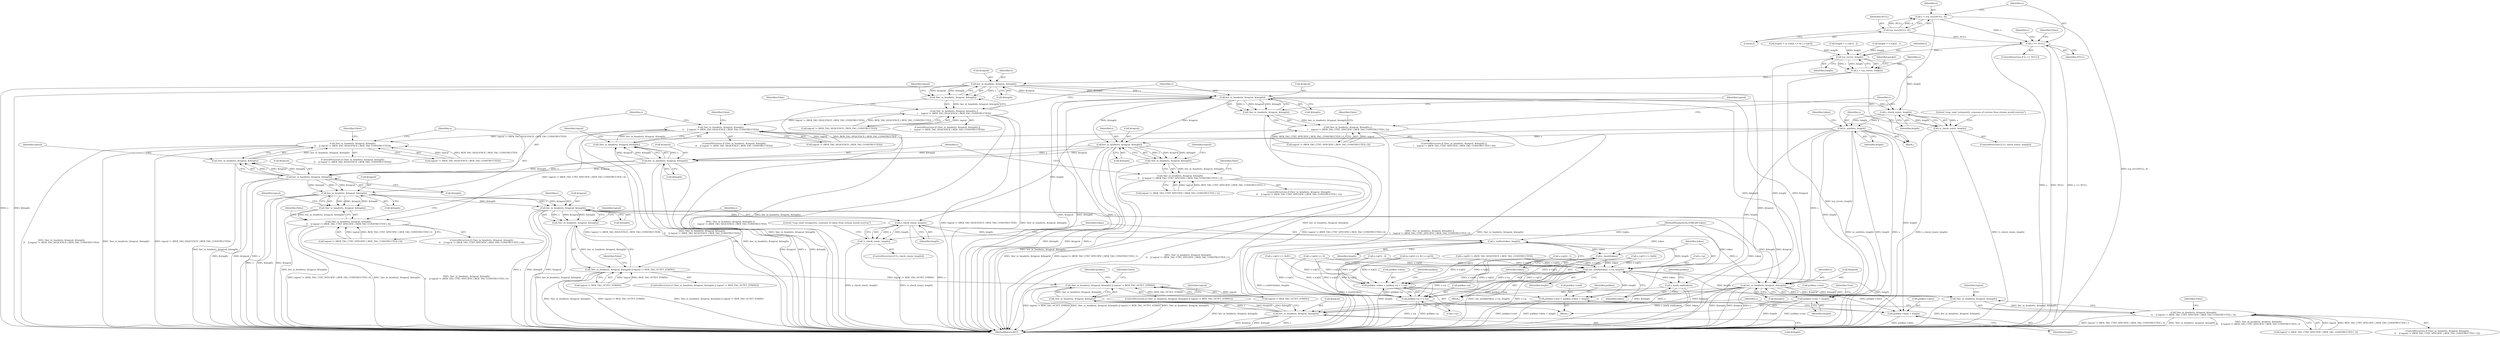 digraph "0_rdesktop_4dca546d04321a610c1835010b5dad85163b65e1_2@API" {
"1000108" [label="(Call,s = tcp_recv(NULL, 4))"];
"1000110" [label="(Call,tcp_recv(NULL, 4))"];
"1000114" [label="(Call,s == NULL)"];
"1000205" [label="(Call,tcp_recv(s, length))"];
"1000203" [label="(Call,s = tcp_recv(s, length))"];
"1000215" [label="(Call,ber_in_header(s, &tagval, &length))"];
"1000214" [label="(Call,!ber_in_header(s, &tagval, &length))"];
"1000213" [label="(Call,!ber_in_header(s, &tagval, &length) ||\n\t    tagval != (BER_TAG_SEQUENCE | BER_TAG_CONSTRUCTED))"];
"1000281" [label="(Call,!ber_in_header(s, &tagval, &length)\n\t\t    || tagval != (BER_TAG_SEQUENCE | BER_TAG_CONSTRUCTED))"];
"1000297" [label="(Call,!ber_in_header(s, &tagval, &length)\n\t\t    || tagval != (BER_TAG_SEQUENCE | BER_TAG_CONSTRUCTED))"];
"1000231" [label="(Call,ber_in_header(s, &tagval, &length))"];
"1000230" [label="(Call,!ber_in_header(s, &tagval, &length))"];
"1000229" [label="(Call,!ber_in_header(s, &tagval, &length) ||\n \t    tagval != (BER_TAG_CTXT_SPECIFIC | BER_TAG_CONSTRUCTED | 0))"];
"1000313" [label="(Call,!ber_in_header(s, &tagval, &length)\n\t\t    || tagval != (BER_TAG_CTXT_SPECIFIC | BER_TAG_CONSTRUCTED | 0))"];
"1000248" [label="(Call,s_check_rem(s, length))"];
"1000247" [label="(Call,!s_check_rem(s, length))"];
"1000256" [label="(Call,in_uint8s(s, length))"];
"1000265" [label="(Call,ber_in_header(s, &tagval, &length))"];
"1000264" [label="(Call,!ber_in_header(s, &tagval, &length))"];
"1000263" [label="(Call,!ber_in_header(s, &tagval, &length)\n\t\t    || tagval != (BER_TAG_CTXT_SPECIFIC | BER_TAG_CONSTRUCTED | 1))"];
"1000283" [label="(Call,ber_in_header(s, &tagval, &length))"];
"1000282" [label="(Call,!ber_in_header(s, &tagval, &length))"];
"1000299" [label="(Call,ber_in_header(s, &tagval, &length))"];
"1000298" [label="(Call,!ber_in_header(s, &tagval, &length))"];
"1000315" [label="(Call,ber_in_header(s, &tagval, &length))"];
"1000314" [label="(Call,!ber_in_header(s, &tagval, &length))"];
"1000333" [label="(Call,ber_in_header(s, &tagval, &length))"];
"1000332" [label="(Call,!ber_in_header(s, &tagval, &length))"];
"1000331" [label="(Call,!ber_in_header(s, &tagval, &length) || tagval != BER_TAG_OCTET_STRING)"];
"1000389" [label="(Call,!ber_in_header(s, &tagval, &length) || tagval != BER_TAG_OCTET_STRING)"];
"1000346" [label="(Call,s_check_rem(s, length))"];
"1000345" [label="(Call,!s_check_rem(s, length))"];
"1000354" [label="(Call,s_realloc(token, length))"];
"1000357" [label="(Call,s_reset(token))"];
"1000359" [label="(Call,out_uint8p(token, s->p, length))"];
"1000365" [label="(Call,s_mark_end(token))"];
"1000402" [label="(Call,pubkey->data = pubkey->p = s->p)"];
"1000413" [label="(Call,pubkey->end = pubkey->data + length)"];
"1000417" [label="(Call,pubkey->data + length)"];
"1000406" [label="(Call,pubkey->p = s->p)"];
"1000422" [label="(Call,pubkey->size = length)"];
"1000373" [label="(Call,ber_in_header(s, &tagval, &length))"];
"1000372" [label="(Call,!ber_in_header(s, &tagval, &length))"];
"1000371" [label="(Call,!ber_in_header(s, &tagval, &length)\n\t\t    || tagval != (BER_TAG_CTXT_SPECIFIC | BER_TAG_CONSTRUCTED | 3))"];
"1000391" [label="(Call,ber_in_header(s, &tagval, &length))"];
"1000390" [label="(Call,!ber_in_header(s, &tagval, &length))"];
"1000123" [label="(Identifier,s)"];
"1000167" [label="(Call,length = s->p[2] - 1)"];
"1000213" [label="(Call,!ber_in_header(s, &tagval, &length) ||\n\t    tagval != (BER_TAG_SEQUENCE | BER_TAG_CONSTRUCTED))"];
"1000169" [label="(Call,s->p[2] - 1)"];
"1000296" [label="(ControlStructure,if (!ber_in_header(s, &tagval, &length)\n\t\t    || tagval != (BER_TAG_SEQUENCE | BER_TAG_CONSTRUCTED)))"];
"1000343" [label="(Identifier,False)"];
"1000101" [label="(MethodParameterIn,STREAM token)"];
"1000340" [label="(Identifier,tagval)"];
"1000366" [label="(Identifier,token)"];
"1000311" [label="(Identifier,False)"];
"1000272" [label="(Identifier,tagval)"];
"1000404" [label="(Identifier,pubkey)"];
"1000410" [label="(Call,s->p)"];
"1000206" [label="(Identifier,s)"];
"1000187" [label="(Call,(s->p[2] << 8) | s->p[3])"];
"1000345" [label="(Call,!s_check_rem(s, length))"];
"1000110" [label="(Call,tcp_recv(NULL, 4))"];
"1000417" [label="(Call,pubkey->data + length)"];
"1000319" [label="(Call,&length)"];
"1000230" [label="(Call,!ber_in_header(s, &tagval, &length))"];
"1000212" [label="(ControlStructure,if (!ber_in_header(s, &tagval, &length) ||\n\t    tagval != (BER_TAG_SEQUENCE | BER_TAG_CONSTRUCTED)))"];
"1000185" [label="(Call,length = (s->p[2] << 8) | s->p[3])"];
"1000330" [label="(ControlStructure,if (!ber_in_header(s, &tagval, &length) || tagval != BER_TAG_OCTET_STRING))"];
"1000351" [label="(Literal,\"cssp_read_tsrequest(), consume of token from stream would overrun\")"];
"1000407" [label="(Call,pubkey->p)"];
"1000287" [label="(Call,&length)"];
"1000334" [label="(Identifier,s)"];
"1000371" [label="(Call,!ber_in_header(s, &tagval, &length)\n\t\t    || tagval != (BER_TAG_CTXT_SPECIFIC | BER_TAG_CONSTRUCTED | 3))"];
"1000406" [label="(Call,pubkey->p = s->p)"];
"1000348" [label="(Identifier,length)"];
"1000317" [label="(Call,&tagval)"];
"1000178" [label="(Call,s->p[1] == 0x82)"];
"1000373" [label="(Call,ber_in_header(s, &tagval, &length))"];
"1000335" [label="(Call,&tagval)"];
"1000263" [label="(Call,!ber_in_header(s, &tagval, &length)\n\t\t    || tagval != (BER_TAG_CTXT_SPECIFIC | BER_TAG_CONSTRUCTED | 1))"];
"1000207" [label="(Identifier,length)"];
"1000281" [label="(Call,!ber_in_header(s, &tagval, &length)\n\t\t    || tagval != (BER_TAG_SEQUENCE | BER_TAG_CONSTRUCTED))"];
"1000280" [label="(ControlStructure,if (!ber_in_header(s, &tagval, &length)\n\t\t    || tagval != (BER_TAG_SEQUENCE | BER_TAG_CONSTRUCTED)))"];
"1000306" [label="(Identifier,tagval)"];
"1000393" [label="(Call,&tagval)"];
"1000413" [label="(Call,pubkey->end = pubkey->data + length)"];
"1000395" [label="(Call,&length)"];
"1000391" [label="(Call,ber_in_header(s, &tagval, &length))"];
"1000221" [label="(Call,tagval != (BER_TAG_SEQUENCE | BER_TAG_CONSTRUCTED))"];
"1000298" [label="(Call,!ber_in_header(s, &tagval, &length))"];
"1000285" [label="(Call,&tagval)"];
"1000120" [label="(Call,s->p[0] != (BER_TAG_SEQUENCE | BER_TAG_CONSTRUCTED))"];
"1000337" [label="(Call,&length)"];
"1000357" [label="(Call,s_reset(token))"];
"1000231" [label="(Call,ber_in_header(s, &tagval, &length))"];
"1000322" [label="(Identifier,tagval)"];
"1000426" [label="(Identifier,length)"];
"1000217" [label="(Call,&tagval)"];
"1000247" [label="(Call,!s_check_rem(s, length))"];
"1000339" [label="(Call,tagval != BER_TAG_OCTET_STRING)"];
"1000402" [label="(Call,pubkey->data = pubkey->p = s->p)"];
"1000421" [label="(Identifier,length)"];
"1000250" [label="(Identifier,length)"];
"1000354" [label="(Call,s_realloc(token, length))"];
"1000271" [label="(Call,tagval != (BER_TAG_CTXT_SPECIFIC | BER_TAG_CONSTRUCTED | 1))"];
"1000299" [label="(Call,ber_in_header(s, &tagval, &length))"];
"1000265" [label="(Call,ber_in_header(s, &tagval, &length))"];
"1000415" [label="(Identifier,pubkey)"];
"1000316" [label="(Identifier,s)"];
"1000305" [label="(Call,tagval != (BER_TAG_SEQUENCE | BER_TAG_CONSTRUCTED))"];
"1000229" [label="(Call,!ber_in_header(s, &tagval, &length) ||\n \t    tagval != (BER_TAG_CTXT_SPECIFIC | BER_TAG_CONSTRUCTED | 0))"];
"1000403" [label="(Call,pubkey->data)"];
"1000398" [label="(Identifier,tagval)"];
"1000215" [label="(Call,ber_in_header(s, &tagval, &length))"];
"1000248" [label="(Call,s_check_rem(s, length))"];
"1000314" [label="(Call,!ber_in_header(s, &tagval, &length))"];
"1000108" [label="(Call,s = tcp_recv(NULL, 4))"];
"1000295" [label="(Identifier,False)"];
"1000344" [label="(ControlStructure,if (!s_check_rem(s, length)))"];
"1000232" [label="(Identifier,s)"];
"1000370" [label="(ControlStructure,if (!ber_in_header(s, &tagval, &length)\n\t\t    || tagval != (BER_TAG_CTXT_SPECIFIC | BER_TAG_CONSTRUCTED | 3)))"];
"1000266" [label="(Identifier,s)"];
"1000267" [label="(Call,&tagval)"];
"1000261" [label="(Block,)"];
"1000346" [label="(Call,s_check_rem(s, length))"];
"1000356" [label="(Identifier,length)"];
"1000269" [label="(Call,&length)"];
"1000233" [label="(Call,&tagval)"];
"1000103" [label="(Block,)"];
"1000151" [label="(Call,s->p[1] - 2)"];
"1000237" [label="(Call,tagval != (BER_TAG_CTXT_SPECIFIC | BER_TAG_CONSTRUCTED | 0))"];
"1000423" [label="(Call,pubkey->size)"];
"1000118" [label="(Identifier,False)"];
"1000374" [label="(Identifier,s)"];
"1000377" [label="(Call,&length)"];
"1000262" [label="(ControlStructure,if (!ber_in_header(s, &tagval, &length)\n\t\t    || tagval != (BER_TAG_CTXT_SPECIFIC | BER_TAG_CONSTRUCTED | 1)))"];
"1000257" [label="(Identifier,s)"];
"1000303" [label="(Call,&length)"];
"1000333" [label="(Call,ber_in_header(s, &tagval, &length))"];
"1000392" [label="(Identifier,s)"];
"1000418" [label="(Call,pubkey->data)"];
"1000114" [label="(Call,s == NULL)"];
"1000209" [label="(Identifier,packet)"];
"1000359" [label="(Call,out_uint8p(token, s->p, length))"];
"1000109" [label="(Identifier,s)"];
"1000113" [label="(ControlStructure,if (s == NULL))"];
"1000390" [label="(Call,!ber_in_header(s, &tagval, &length))"];
"1000365" [label="(Call,s_mark_end(token))"];
"1000347" [label="(Identifier,s)"];
"1000379" [label="(Call,tagval != (BER_TAG_CTXT_SPECIFIC | BER_TAG_CONSTRUCTED | 3))"];
"1000246" [label="(ControlStructure,if (!s_check_rem(s, length)))"];
"1000422" [label="(Call,pubkey->size = length)"];
"1000372" [label="(Call,!ber_in_header(s, &tagval, &length))"];
"1000388" [label="(ControlStructure,if (!ber_in_header(s, &tagval, &length) || tagval != BER_TAG_OCTET_STRING))"];
"1000253" [label="(Literal,\"cssp_read_tsrequest(), consume of version from stream would overrun\")"];
"1000238" [label="(Identifier,tagval)"];
"1000290" [label="(Identifier,tagval)"];
"1000429" [label="(MethodReturn,RET)"];
"1000264" [label="(Call,!ber_in_header(s, &tagval, &length))"];
"1000297" [label="(Call,!ber_in_header(s, &tagval, &length)\n\t\t    || tagval != (BER_TAG_SEQUENCE | BER_TAG_CONSTRUCTED))"];
"1000112" [label="(Literal,4)"];
"1000205" [label="(Call,tcp_recv(s, length))"];
"1000116" [label="(Identifier,NULL)"];
"1000380" [label="(Identifier,tagval)"];
"1000360" [label="(Identifier,token)"];
"1000204" [label="(Identifier,s)"];
"1000361" [label="(Call,s->p)"];
"1000249" [label="(Identifier,s)"];
"1000235" [label="(Call,&length)"];
"1000401" [label="(Identifier,False)"];
"1000289" [label="(Call,tagval != (BER_TAG_SEQUENCE | BER_TAG_CONSTRUCTED))"];
"1000389" [label="(Call,!ber_in_header(s, &tagval, &length) || tagval != BER_TAG_OCTET_STRING)"];
"1000315" [label="(Call,ber_in_header(s, &tagval, &length))"];
"1000284" [label="(Identifier,s)"];
"1000256" [label="(Call,in_uint8s(s, length))"];
"1000111" [label="(Identifier,NULL)"];
"1000301" [label="(Call,&tagval)"];
"1000203" [label="(Call,s = tcp_recv(s, length))"];
"1000219" [label="(Call,&length)"];
"1000283" [label="(Call,ber_in_header(s, &tagval, &length))"];
"1000332" [label="(Call,!ber_in_header(s, &tagval, &length))"];
"1000375" [label="(Call,&tagval)"];
"1000369" [label="(Block,)"];
"1000214" [label="(Call,!ber_in_header(s, &tagval, &length))"];
"1000313" [label="(Call,!ber_in_header(s, &tagval, &length)\n\t\t    || tagval != (BER_TAG_CTXT_SPECIFIC | BER_TAG_CONSTRUCTED | 0))"];
"1000364" [label="(Identifier,length)"];
"1000115" [label="(Identifier,s)"];
"1000368" [label="(Identifier,pubkey)"];
"1000321" [label="(Call,tagval != (BER_TAG_CTXT_SPECIFIC | BER_TAG_CONSTRUCTED | 0))"];
"1000160" [label="(Call,s->p[1] == 0x81)"];
"1000279" [label="(Identifier,False)"];
"1000358" [label="(Identifier,token)"];
"1000329" [label="(Identifier,False)"];
"1000397" [label="(Call,tagval != BER_TAG_OCTET_STRING)"];
"1000188" [label="(Call,s->p[2] << 8)"];
"1000414" [label="(Call,pubkey->end)"];
"1000222" [label="(Identifier,tagval)"];
"1000355" [label="(Identifier,token)"];
"1000282" [label="(Call,!ber_in_header(s, &tagval, &length))"];
"1000428" [label="(Identifier,True)"];
"1000228" [label="(ControlStructure,if (!ber_in_header(s, &tagval, &length) ||\n \t    tagval != (BER_TAG_CTXT_SPECIFIC | BER_TAG_CONSTRUCTED | 0)))"];
"1000258" [label="(Identifier,length)"];
"1000149" [label="(Call,length = s->p[1] - 2)"];
"1000331" [label="(Call,!ber_in_header(s, &tagval, &length) || tagval != BER_TAG_OCTET_STRING)"];
"1000387" [label="(Identifier,False)"];
"1000245" [label="(Identifier,False)"];
"1000312" [label="(ControlStructure,if (!ber_in_header(s, &tagval, &length)\n\t\t    || tagval != (BER_TAG_CTXT_SPECIFIC | BER_TAG_CONSTRUCTED | 0)))"];
"1000300" [label="(Identifier,s)"];
"1000260" [label="(Identifier,token)"];
"1000424" [label="(Identifier,pubkey)"];
"1000227" [label="(Identifier,False)"];
"1000216" [label="(Identifier,s)"];
"1000108" -> "1000103"  [label="AST: "];
"1000108" -> "1000110"  [label="CFG: "];
"1000109" -> "1000108"  [label="AST: "];
"1000110" -> "1000108"  [label="AST: "];
"1000115" -> "1000108"  [label="CFG: "];
"1000108" -> "1000429"  [label="DDG: tcp_recv(NULL, 4)"];
"1000110" -> "1000108"  [label="DDG: NULL"];
"1000110" -> "1000108"  [label="DDG: 4"];
"1000108" -> "1000114"  [label="DDG: s"];
"1000110" -> "1000112"  [label="CFG: "];
"1000111" -> "1000110"  [label="AST: "];
"1000112" -> "1000110"  [label="AST: "];
"1000110" -> "1000114"  [label="DDG: NULL"];
"1000114" -> "1000113"  [label="AST: "];
"1000114" -> "1000116"  [label="CFG: "];
"1000115" -> "1000114"  [label="AST: "];
"1000116" -> "1000114"  [label="AST: "];
"1000118" -> "1000114"  [label="CFG: "];
"1000123" -> "1000114"  [label="CFG: "];
"1000114" -> "1000429"  [label="DDG: s == NULL"];
"1000114" -> "1000429"  [label="DDG: s"];
"1000114" -> "1000429"  [label="DDG: NULL"];
"1000114" -> "1000205"  [label="DDG: s"];
"1000205" -> "1000203"  [label="AST: "];
"1000205" -> "1000207"  [label="CFG: "];
"1000206" -> "1000205"  [label="AST: "];
"1000207" -> "1000205"  [label="AST: "];
"1000203" -> "1000205"  [label="CFG: "];
"1000205" -> "1000429"  [label="DDG: length"];
"1000205" -> "1000203"  [label="DDG: s"];
"1000205" -> "1000203"  [label="DDG: length"];
"1000149" -> "1000205"  [label="DDG: length"];
"1000167" -> "1000205"  [label="DDG: length"];
"1000185" -> "1000205"  [label="DDG: length"];
"1000205" -> "1000248"  [label="DDG: length"];
"1000203" -> "1000103"  [label="AST: "];
"1000204" -> "1000203"  [label="AST: "];
"1000209" -> "1000203"  [label="CFG: "];
"1000203" -> "1000429"  [label="DDG: tcp_recv(s, length)"];
"1000203" -> "1000215"  [label="DDG: s"];
"1000215" -> "1000214"  [label="AST: "];
"1000215" -> "1000219"  [label="CFG: "];
"1000216" -> "1000215"  [label="AST: "];
"1000217" -> "1000215"  [label="AST: "];
"1000219" -> "1000215"  [label="AST: "];
"1000214" -> "1000215"  [label="CFG: "];
"1000215" -> "1000429"  [label="DDG: s"];
"1000215" -> "1000429"  [label="DDG: &length"];
"1000215" -> "1000429"  [label="DDG: &tagval"];
"1000215" -> "1000214"  [label="DDG: s"];
"1000215" -> "1000214"  [label="DDG: &tagval"];
"1000215" -> "1000214"  [label="DDG: &length"];
"1000215" -> "1000231"  [label="DDG: s"];
"1000215" -> "1000231"  [label="DDG: &tagval"];
"1000215" -> "1000231"  [label="DDG: &length"];
"1000214" -> "1000213"  [label="AST: "];
"1000222" -> "1000214"  [label="CFG: "];
"1000213" -> "1000214"  [label="CFG: "];
"1000214" -> "1000429"  [label="DDG: ber_in_header(s, &tagval, &length)"];
"1000214" -> "1000213"  [label="DDG: ber_in_header(s, &tagval, &length)"];
"1000213" -> "1000212"  [label="AST: "];
"1000213" -> "1000221"  [label="CFG: "];
"1000221" -> "1000213"  [label="AST: "];
"1000227" -> "1000213"  [label="CFG: "];
"1000232" -> "1000213"  [label="CFG: "];
"1000213" -> "1000429"  [label="DDG: tagval != (BER_TAG_SEQUENCE | BER_TAG_CONSTRUCTED)"];
"1000213" -> "1000429"  [label="DDG: !ber_in_header(s, &tagval, &length)"];
"1000213" -> "1000429"  [label="DDG: !ber_in_header(s, &tagval, &length) ||\n\t    tagval != (BER_TAG_SEQUENCE | BER_TAG_CONSTRUCTED)"];
"1000221" -> "1000213"  [label="DDG: tagval"];
"1000221" -> "1000213"  [label="DDG: BER_TAG_SEQUENCE | BER_TAG_CONSTRUCTED"];
"1000213" -> "1000281"  [label="DDG: tagval != (BER_TAG_SEQUENCE | BER_TAG_CONSTRUCTED)"];
"1000281" -> "1000280"  [label="AST: "];
"1000281" -> "1000282"  [label="CFG: "];
"1000281" -> "1000289"  [label="CFG: "];
"1000282" -> "1000281"  [label="AST: "];
"1000289" -> "1000281"  [label="AST: "];
"1000295" -> "1000281"  [label="CFG: "];
"1000300" -> "1000281"  [label="CFG: "];
"1000281" -> "1000429"  [label="DDG: !ber_in_header(s, &tagval, &length)"];
"1000281" -> "1000429"  [label="DDG: tagval != (BER_TAG_SEQUENCE | BER_TAG_CONSTRUCTED)"];
"1000281" -> "1000429"  [label="DDG: !ber_in_header(s, &tagval, &length)\n\t\t    || tagval != (BER_TAG_SEQUENCE | BER_TAG_CONSTRUCTED)"];
"1000282" -> "1000281"  [label="DDG: ber_in_header(s, &tagval, &length)"];
"1000289" -> "1000281"  [label="DDG: tagval"];
"1000289" -> "1000281"  [label="DDG: BER_TAG_SEQUENCE | BER_TAG_CONSTRUCTED"];
"1000281" -> "1000297"  [label="DDG: tagval != (BER_TAG_SEQUENCE | BER_TAG_CONSTRUCTED)"];
"1000297" -> "1000296"  [label="AST: "];
"1000297" -> "1000298"  [label="CFG: "];
"1000297" -> "1000305"  [label="CFG: "];
"1000298" -> "1000297"  [label="AST: "];
"1000305" -> "1000297"  [label="AST: "];
"1000311" -> "1000297"  [label="CFG: "];
"1000316" -> "1000297"  [label="CFG: "];
"1000297" -> "1000429"  [label="DDG: !ber_in_header(s, &tagval, &length)\n\t\t    || tagval != (BER_TAG_SEQUENCE | BER_TAG_CONSTRUCTED)"];
"1000297" -> "1000429"  [label="DDG: !ber_in_header(s, &tagval, &length)"];
"1000297" -> "1000429"  [label="DDG: tagval != (BER_TAG_SEQUENCE | BER_TAG_CONSTRUCTED)"];
"1000298" -> "1000297"  [label="DDG: ber_in_header(s, &tagval, &length)"];
"1000305" -> "1000297"  [label="DDG: tagval"];
"1000305" -> "1000297"  [label="DDG: BER_TAG_SEQUENCE | BER_TAG_CONSTRUCTED"];
"1000231" -> "1000230"  [label="AST: "];
"1000231" -> "1000235"  [label="CFG: "];
"1000232" -> "1000231"  [label="AST: "];
"1000233" -> "1000231"  [label="AST: "];
"1000235" -> "1000231"  [label="AST: "];
"1000230" -> "1000231"  [label="CFG: "];
"1000231" -> "1000429"  [label="DDG: &tagval"];
"1000231" -> "1000429"  [label="DDG: &length"];
"1000231" -> "1000429"  [label="DDG: s"];
"1000231" -> "1000230"  [label="DDG: s"];
"1000231" -> "1000230"  [label="DDG: &tagval"];
"1000231" -> "1000230"  [label="DDG: &length"];
"1000231" -> "1000248"  [label="DDG: s"];
"1000231" -> "1000265"  [label="DDG: &tagval"];
"1000231" -> "1000265"  [label="DDG: &length"];
"1000231" -> "1000373"  [label="DDG: &tagval"];
"1000231" -> "1000373"  [label="DDG: &length"];
"1000230" -> "1000229"  [label="AST: "];
"1000238" -> "1000230"  [label="CFG: "];
"1000229" -> "1000230"  [label="CFG: "];
"1000230" -> "1000429"  [label="DDG: ber_in_header(s, &tagval, &length)"];
"1000230" -> "1000229"  [label="DDG: ber_in_header(s, &tagval, &length)"];
"1000229" -> "1000228"  [label="AST: "];
"1000229" -> "1000237"  [label="CFG: "];
"1000237" -> "1000229"  [label="AST: "];
"1000245" -> "1000229"  [label="CFG: "];
"1000249" -> "1000229"  [label="CFG: "];
"1000229" -> "1000429"  [label="DDG: tagval != (BER_TAG_CTXT_SPECIFIC | BER_TAG_CONSTRUCTED | 0)"];
"1000229" -> "1000429"  [label="DDG: !ber_in_header(s, &tagval, &length) ||\n \t    tagval != (BER_TAG_CTXT_SPECIFIC | BER_TAG_CONSTRUCTED | 0)"];
"1000229" -> "1000429"  [label="DDG: !ber_in_header(s, &tagval, &length)"];
"1000237" -> "1000229"  [label="DDG: tagval"];
"1000237" -> "1000229"  [label="DDG: BER_TAG_CTXT_SPECIFIC | BER_TAG_CONSTRUCTED | 0"];
"1000229" -> "1000313"  [label="DDG: tagval != (BER_TAG_CTXT_SPECIFIC | BER_TAG_CONSTRUCTED | 0)"];
"1000313" -> "1000312"  [label="AST: "];
"1000313" -> "1000314"  [label="CFG: "];
"1000313" -> "1000321"  [label="CFG: "];
"1000314" -> "1000313"  [label="AST: "];
"1000321" -> "1000313"  [label="AST: "];
"1000329" -> "1000313"  [label="CFG: "];
"1000334" -> "1000313"  [label="CFG: "];
"1000313" -> "1000429"  [label="DDG: !ber_in_header(s, &tagval, &length)\n\t\t    || tagval != (BER_TAG_CTXT_SPECIFIC | BER_TAG_CONSTRUCTED | 0)"];
"1000313" -> "1000429"  [label="DDG: tagval != (BER_TAG_CTXT_SPECIFIC | BER_TAG_CONSTRUCTED | 0)"];
"1000313" -> "1000429"  [label="DDG: !ber_in_header(s, &tagval, &length)"];
"1000314" -> "1000313"  [label="DDG: ber_in_header(s, &tagval, &length)"];
"1000321" -> "1000313"  [label="DDG: tagval"];
"1000321" -> "1000313"  [label="DDG: BER_TAG_CTXT_SPECIFIC | BER_TAG_CONSTRUCTED | 0"];
"1000248" -> "1000247"  [label="AST: "];
"1000248" -> "1000250"  [label="CFG: "];
"1000249" -> "1000248"  [label="AST: "];
"1000250" -> "1000248"  [label="AST: "];
"1000247" -> "1000248"  [label="CFG: "];
"1000248" -> "1000247"  [label="DDG: s"];
"1000248" -> "1000247"  [label="DDG: length"];
"1000248" -> "1000256"  [label="DDG: s"];
"1000248" -> "1000256"  [label="DDG: length"];
"1000247" -> "1000246"  [label="AST: "];
"1000253" -> "1000247"  [label="CFG: "];
"1000257" -> "1000247"  [label="CFG: "];
"1000247" -> "1000429"  [label="DDG: s_check_rem(s, length)"];
"1000247" -> "1000429"  [label="DDG: !s_check_rem(s, length)"];
"1000256" -> "1000103"  [label="AST: "];
"1000256" -> "1000258"  [label="CFG: "];
"1000257" -> "1000256"  [label="AST: "];
"1000258" -> "1000256"  [label="AST: "];
"1000260" -> "1000256"  [label="CFG: "];
"1000256" -> "1000429"  [label="DDG: length"];
"1000256" -> "1000429"  [label="DDG: s"];
"1000256" -> "1000429"  [label="DDG: in_uint8s(s, length)"];
"1000256" -> "1000265"  [label="DDG: s"];
"1000256" -> "1000346"  [label="DDG: length"];
"1000256" -> "1000373"  [label="DDG: s"];
"1000256" -> "1000413"  [label="DDG: length"];
"1000256" -> "1000417"  [label="DDG: length"];
"1000256" -> "1000422"  [label="DDG: length"];
"1000265" -> "1000264"  [label="AST: "];
"1000265" -> "1000269"  [label="CFG: "];
"1000266" -> "1000265"  [label="AST: "];
"1000267" -> "1000265"  [label="AST: "];
"1000269" -> "1000265"  [label="AST: "];
"1000264" -> "1000265"  [label="CFG: "];
"1000265" -> "1000429"  [label="DDG: &length"];
"1000265" -> "1000429"  [label="DDG: &tagval"];
"1000265" -> "1000429"  [label="DDG: s"];
"1000265" -> "1000264"  [label="DDG: s"];
"1000265" -> "1000264"  [label="DDG: &tagval"];
"1000265" -> "1000264"  [label="DDG: &length"];
"1000265" -> "1000283"  [label="DDG: s"];
"1000265" -> "1000283"  [label="DDG: &tagval"];
"1000265" -> "1000283"  [label="DDG: &length"];
"1000264" -> "1000263"  [label="AST: "];
"1000272" -> "1000264"  [label="CFG: "];
"1000263" -> "1000264"  [label="CFG: "];
"1000264" -> "1000429"  [label="DDG: ber_in_header(s, &tagval, &length)"];
"1000264" -> "1000263"  [label="DDG: ber_in_header(s, &tagval, &length)"];
"1000263" -> "1000262"  [label="AST: "];
"1000263" -> "1000271"  [label="CFG: "];
"1000271" -> "1000263"  [label="AST: "];
"1000279" -> "1000263"  [label="CFG: "];
"1000284" -> "1000263"  [label="CFG: "];
"1000263" -> "1000429"  [label="DDG: !ber_in_header(s, &tagval, &length)\n\t\t    || tagval != (BER_TAG_CTXT_SPECIFIC | BER_TAG_CONSTRUCTED | 1)"];
"1000263" -> "1000429"  [label="DDG: !ber_in_header(s, &tagval, &length)"];
"1000263" -> "1000429"  [label="DDG: tagval != (BER_TAG_CTXT_SPECIFIC | BER_TAG_CONSTRUCTED | 1)"];
"1000271" -> "1000263"  [label="DDG: tagval"];
"1000271" -> "1000263"  [label="DDG: BER_TAG_CTXT_SPECIFIC | BER_TAG_CONSTRUCTED | 1"];
"1000283" -> "1000282"  [label="AST: "];
"1000283" -> "1000287"  [label="CFG: "];
"1000284" -> "1000283"  [label="AST: "];
"1000285" -> "1000283"  [label="AST: "];
"1000287" -> "1000283"  [label="AST: "];
"1000282" -> "1000283"  [label="CFG: "];
"1000283" -> "1000429"  [label="DDG: &tagval"];
"1000283" -> "1000429"  [label="DDG: s"];
"1000283" -> "1000429"  [label="DDG: &length"];
"1000283" -> "1000282"  [label="DDG: s"];
"1000283" -> "1000282"  [label="DDG: &tagval"];
"1000283" -> "1000282"  [label="DDG: &length"];
"1000283" -> "1000299"  [label="DDG: s"];
"1000283" -> "1000299"  [label="DDG: &tagval"];
"1000283" -> "1000299"  [label="DDG: &length"];
"1000290" -> "1000282"  [label="CFG: "];
"1000282" -> "1000429"  [label="DDG: ber_in_header(s, &tagval, &length)"];
"1000299" -> "1000298"  [label="AST: "];
"1000299" -> "1000303"  [label="CFG: "];
"1000300" -> "1000299"  [label="AST: "];
"1000301" -> "1000299"  [label="AST: "];
"1000303" -> "1000299"  [label="AST: "];
"1000298" -> "1000299"  [label="CFG: "];
"1000299" -> "1000429"  [label="DDG: &length"];
"1000299" -> "1000429"  [label="DDG: &tagval"];
"1000299" -> "1000429"  [label="DDG: s"];
"1000299" -> "1000298"  [label="DDG: s"];
"1000299" -> "1000298"  [label="DDG: &tagval"];
"1000299" -> "1000298"  [label="DDG: &length"];
"1000299" -> "1000315"  [label="DDG: s"];
"1000299" -> "1000315"  [label="DDG: &tagval"];
"1000299" -> "1000315"  [label="DDG: &length"];
"1000306" -> "1000298"  [label="CFG: "];
"1000298" -> "1000429"  [label="DDG: ber_in_header(s, &tagval, &length)"];
"1000315" -> "1000314"  [label="AST: "];
"1000315" -> "1000319"  [label="CFG: "];
"1000316" -> "1000315"  [label="AST: "];
"1000317" -> "1000315"  [label="AST: "];
"1000319" -> "1000315"  [label="AST: "];
"1000314" -> "1000315"  [label="CFG: "];
"1000315" -> "1000429"  [label="DDG: s"];
"1000315" -> "1000429"  [label="DDG: &length"];
"1000315" -> "1000429"  [label="DDG: &tagval"];
"1000315" -> "1000314"  [label="DDG: s"];
"1000315" -> "1000314"  [label="DDG: &tagval"];
"1000315" -> "1000314"  [label="DDG: &length"];
"1000315" -> "1000333"  [label="DDG: s"];
"1000315" -> "1000333"  [label="DDG: &tagval"];
"1000315" -> "1000333"  [label="DDG: &length"];
"1000322" -> "1000314"  [label="CFG: "];
"1000314" -> "1000429"  [label="DDG: ber_in_header(s, &tagval, &length)"];
"1000333" -> "1000332"  [label="AST: "];
"1000333" -> "1000337"  [label="CFG: "];
"1000334" -> "1000333"  [label="AST: "];
"1000335" -> "1000333"  [label="AST: "];
"1000337" -> "1000333"  [label="AST: "];
"1000332" -> "1000333"  [label="CFG: "];
"1000333" -> "1000429"  [label="DDG: s"];
"1000333" -> "1000429"  [label="DDG: &length"];
"1000333" -> "1000429"  [label="DDG: &tagval"];
"1000333" -> "1000332"  [label="DDG: s"];
"1000333" -> "1000332"  [label="DDG: &tagval"];
"1000333" -> "1000332"  [label="DDG: &length"];
"1000333" -> "1000346"  [label="DDG: s"];
"1000333" -> "1000373"  [label="DDG: &tagval"];
"1000333" -> "1000373"  [label="DDG: &length"];
"1000332" -> "1000331"  [label="AST: "];
"1000340" -> "1000332"  [label="CFG: "];
"1000331" -> "1000332"  [label="CFG: "];
"1000332" -> "1000429"  [label="DDG: ber_in_header(s, &tagval, &length)"];
"1000332" -> "1000331"  [label="DDG: ber_in_header(s, &tagval, &length)"];
"1000331" -> "1000330"  [label="AST: "];
"1000331" -> "1000339"  [label="CFG: "];
"1000339" -> "1000331"  [label="AST: "];
"1000343" -> "1000331"  [label="CFG: "];
"1000347" -> "1000331"  [label="CFG: "];
"1000331" -> "1000429"  [label="DDG: tagval != BER_TAG_OCTET_STRING"];
"1000331" -> "1000429"  [label="DDG: !ber_in_header(s, &tagval, &length) || tagval != BER_TAG_OCTET_STRING"];
"1000331" -> "1000429"  [label="DDG: !ber_in_header(s, &tagval, &length)"];
"1000339" -> "1000331"  [label="DDG: tagval"];
"1000339" -> "1000331"  [label="DDG: BER_TAG_OCTET_STRING"];
"1000331" -> "1000389"  [label="DDG: tagval != BER_TAG_OCTET_STRING"];
"1000389" -> "1000388"  [label="AST: "];
"1000389" -> "1000390"  [label="CFG: "];
"1000389" -> "1000397"  [label="CFG: "];
"1000390" -> "1000389"  [label="AST: "];
"1000397" -> "1000389"  [label="AST: "];
"1000401" -> "1000389"  [label="CFG: "];
"1000404" -> "1000389"  [label="CFG: "];
"1000389" -> "1000429"  [label="DDG: tagval != BER_TAG_OCTET_STRING"];
"1000389" -> "1000429"  [label="DDG: !ber_in_header(s, &tagval, &length) || tagval != BER_TAG_OCTET_STRING"];
"1000389" -> "1000429"  [label="DDG: !ber_in_header(s, &tagval, &length)"];
"1000390" -> "1000389"  [label="DDG: ber_in_header(s, &tagval, &length)"];
"1000397" -> "1000389"  [label="DDG: tagval"];
"1000397" -> "1000389"  [label="DDG: BER_TAG_OCTET_STRING"];
"1000346" -> "1000345"  [label="AST: "];
"1000346" -> "1000348"  [label="CFG: "];
"1000347" -> "1000346"  [label="AST: "];
"1000348" -> "1000346"  [label="AST: "];
"1000345" -> "1000346"  [label="CFG: "];
"1000346" -> "1000429"  [label="DDG: s"];
"1000346" -> "1000345"  [label="DDG: s"];
"1000346" -> "1000345"  [label="DDG: length"];
"1000346" -> "1000354"  [label="DDG: length"];
"1000346" -> "1000373"  [label="DDG: s"];
"1000345" -> "1000344"  [label="AST: "];
"1000351" -> "1000345"  [label="CFG: "];
"1000355" -> "1000345"  [label="CFG: "];
"1000345" -> "1000429"  [label="DDG: s_check_rem(s, length)"];
"1000345" -> "1000429"  [label="DDG: !s_check_rem(s, length)"];
"1000354" -> "1000261"  [label="AST: "];
"1000354" -> "1000356"  [label="CFG: "];
"1000355" -> "1000354"  [label="AST: "];
"1000356" -> "1000354"  [label="AST: "];
"1000358" -> "1000354"  [label="CFG: "];
"1000354" -> "1000429"  [label="DDG: s_realloc(token, length)"];
"1000101" -> "1000354"  [label="DDG: token"];
"1000354" -> "1000357"  [label="DDG: token"];
"1000354" -> "1000359"  [label="DDG: length"];
"1000357" -> "1000261"  [label="AST: "];
"1000357" -> "1000358"  [label="CFG: "];
"1000358" -> "1000357"  [label="AST: "];
"1000360" -> "1000357"  [label="CFG: "];
"1000357" -> "1000429"  [label="DDG: s_reset(token)"];
"1000101" -> "1000357"  [label="DDG: token"];
"1000357" -> "1000359"  [label="DDG: token"];
"1000359" -> "1000261"  [label="AST: "];
"1000359" -> "1000364"  [label="CFG: "];
"1000360" -> "1000359"  [label="AST: "];
"1000361" -> "1000359"  [label="AST: "];
"1000364" -> "1000359"  [label="AST: "];
"1000366" -> "1000359"  [label="CFG: "];
"1000359" -> "1000429"  [label="DDG: s->p"];
"1000359" -> "1000429"  [label="DDG: length"];
"1000359" -> "1000429"  [label="DDG: out_uint8p(token, s->p, length)"];
"1000101" -> "1000359"  [label="DDG: token"];
"1000178" -> "1000359"  [label="DDG: s->p[1]"];
"1000188" -> "1000359"  [label="DDG: s->p[2]"];
"1000120" -> "1000359"  [label="DDG: s->p[0]"];
"1000169" -> "1000359"  [label="DDG: s->p[2]"];
"1000160" -> "1000359"  [label="DDG: s->p[1]"];
"1000187" -> "1000359"  [label="DDG: s->p[3]"];
"1000151" -> "1000359"  [label="DDG: s->p[1]"];
"1000359" -> "1000365"  [label="DDG: token"];
"1000359" -> "1000402"  [label="DDG: s->p"];
"1000359" -> "1000406"  [label="DDG: s->p"];
"1000359" -> "1000413"  [label="DDG: length"];
"1000359" -> "1000417"  [label="DDG: length"];
"1000359" -> "1000422"  [label="DDG: length"];
"1000365" -> "1000261"  [label="AST: "];
"1000365" -> "1000366"  [label="CFG: "];
"1000366" -> "1000365"  [label="AST: "];
"1000368" -> "1000365"  [label="CFG: "];
"1000365" -> "1000429"  [label="DDG: s_mark_end(token)"];
"1000365" -> "1000429"  [label="DDG: token"];
"1000101" -> "1000365"  [label="DDG: token"];
"1000402" -> "1000369"  [label="AST: "];
"1000402" -> "1000406"  [label="CFG: "];
"1000403" -> "1000402"  [label="AST: "];
"1000406" -> "1000402"  [label="AST: "];
"1000415" -> "1000402"  [label="CFG: "];
"1000406" -> "1000402"  [label="DDG: pubkey->p"];
"1000178" -> "1000402"  [label="DDG: s->p[1]"];
"1000188" -> "1000402"  [label="DDG: s->p[2]"];
"1000120" -> "1000402"  [label="DDG: s->p[0]"];
"1000169" -> "1000402"  [label="DDG: s->p[2]"];
"1000160" -> "1000402"  [label="DDG: s->p[1]"];
"1000187" -> "1000402"  [label="DDG: s->p[3]"];
"1000151" -> "1000402"  [label="DDG: s->p[1]"];
"1000402" -> "1000413"  [label="DDG: pubkey->data"];
"1000402" -> "1000417"  [label="DDG: pubkey->data"];
"1000413" -> "1000369"  [label="AST: "];
"1000413" -> "1000417"  [label="CFG: "];
"1000414" -> "1000413"  [label="AST: "];
"1000417" -> "1000413"  [label="AST: "];
"1000424" -> "1000413"  [label="CFG: "];
"1000413" -> "1000429"  [label="DDG: pubkey->end"];
"1000413" -> "1000429"  [label="DDG: pubkey->data + length"];
"1000417" -> "1000421"  [label="CFG: "];
"1000418" -> "1000417"  [label="AST: "];
"1000421" -> "1000417"  [label="AST: "];
"1000417" -> "1000429"  [label="DDG: pubkey->data"];
"1000406" -> "1000410"  [label="CFG: "];
"1000407" -> "1000406"  [label="AST: "];
"1000410" -> "1000406"  [label="AST: "];
"1000406" -> "1000429"  [label="DDG: pubkey->p"];
"1000406" -> "1000429"  [label="DDG: s->p"];
"1000178" -> "1000406"  [label="DDG: s->p[1]"];
"1000188" -> "1000406"  [label="DDG: s->p[2]"];
"1000120" -> "1000406"  [label="DDG: s->p[0]"];
"1000169" -> "1000406"  [label="DDG: s->p[2]"];
"1000160" -> "1000406"  [label="DDG: s->p[1]"];
"1000187" -> "1000406"  [label="DDG: s->p[3]"];
"1000151" -> "1000406"  [label="DDG: s->p[1]"];
"1000422" -> "1000369"  [label="AST: "];
"1000422" -> "1000426"  [label="CFG: "];
"1000423" -> "1000422"  [label="AST: "];
"1000426" -> "1000422"  [label="AST: "];
"1000428" -> "1000422"  [label="CFG: "];
"1000422" -> "1000429"  [label="DDG: length"];
"1000422" -> "1000429"  [label="DDG: pubkey->size"];
"1000373" -> "1000372"  [label="AST: "];
"1000373" -> "1000377"  [label="CFG: "];
"1000374" -> "1000373"  [label="AST: "];
"1000375" -> "1000373"  [label="AST: "];
"1000377" -> "1000373"  [label="AST: "];
"1000372" -> "1000373"  [label="CFG: "];
"1000373" -> "1000429"  [label="DDG: &length"];
"1000373" -> "1000429"  [label="DDG: &tagval"];
"1000373" -> "1000429"  [label="DDG: s"];
"1000373" -> "1000372"  [label="DDG: s"];
"1000373" -> "1000372"  [label="DDG: &tagval"];
"1000373" -> "1000372"  [label="DDG: &length"];
"1000373" -> "1000391"  [label="DDG: s"];
"1000373" -> "1000391"  [label="DDG: &tagval"];
"1000373" -> "1000391"  [label="DDG: &length"];
"1000372" -> "1000371"  [label="AST: "];
"1000380" -> "1000372"  [label="CFG: "];
"1000371" -> "1000372"  [label="CFG: "];
"1000372" -> "1000429"  [label="DDG: ber_in_header(s, &tagval, &length)"];
"1000372" -> "1000371"  [label="DDG: ber_in_header(s, &tagval, &length)"];
"1000371" -> "1000370"  [label="AST: "];
"1000371" -> "1000379"  [label="CFG: "];
"1000379" -> "1000371"  [label="AST: "];
"1000387" -> "1000371"  [label="CFG: "];
"1000392" -> "1000371"  [label="CFG: "];
"1000371" -> "1000429"  [label="DDG: tagval != (BER_TAG_CTXT_SPECIFIC | BER_TAG_CONSTRUCTED | 3)"];
"1000371" -> "1000429"  [label="DDG: !ber_in_header(s, &tagval, &length)"];
"1000371" -> "1000429"  [label="DDG: !ber_in_header(s, &tagval, &length)\n\t\t    || tagval != (BER_TAG_CTXT_SPECIFIC | BER_TAG_CONSTRUCTED | 3)"];
"1000379" -> "1000371"  [label="DDG: tagval"];
"1000379" -> "1000371"  [label="DDG: BER_TAG_CTXT_SPECIFIC | BER_TAG_CONSTRUCTED | 3"];
"1000391" -> "1000390"  [label="AST: "];
"1000391" -> "1000395"  [label="CFG: "];
"1000392" -> "1000391"  [label="AST: "];
"1000393" -> "1000391"  [label="AST: "];
"1000395" -> "1000391"  [label="AST: "];
"1000390" -> "1000391"  [label="CFG: "];
"1000391" -> "1000429"  [label="DDG: s"];
"1000391" -> "1000429"  [label="DDG: &tagval"];
"1000391" -> "1000429"  [label="DDG: &length"];
"1000391" -> "1000390"  [label="DDG: s"];
"1000391" -> "1000390"  [label="DDG: &tagval"];
"1000391" -> "1000390"  [label="DDG: &length"];
"1000398" -> "1000390"  [label="CFG: "];
"1000390" -> "1000429"  [label="DDG: ber_in_header(s, &tagval, &length)"];
}
